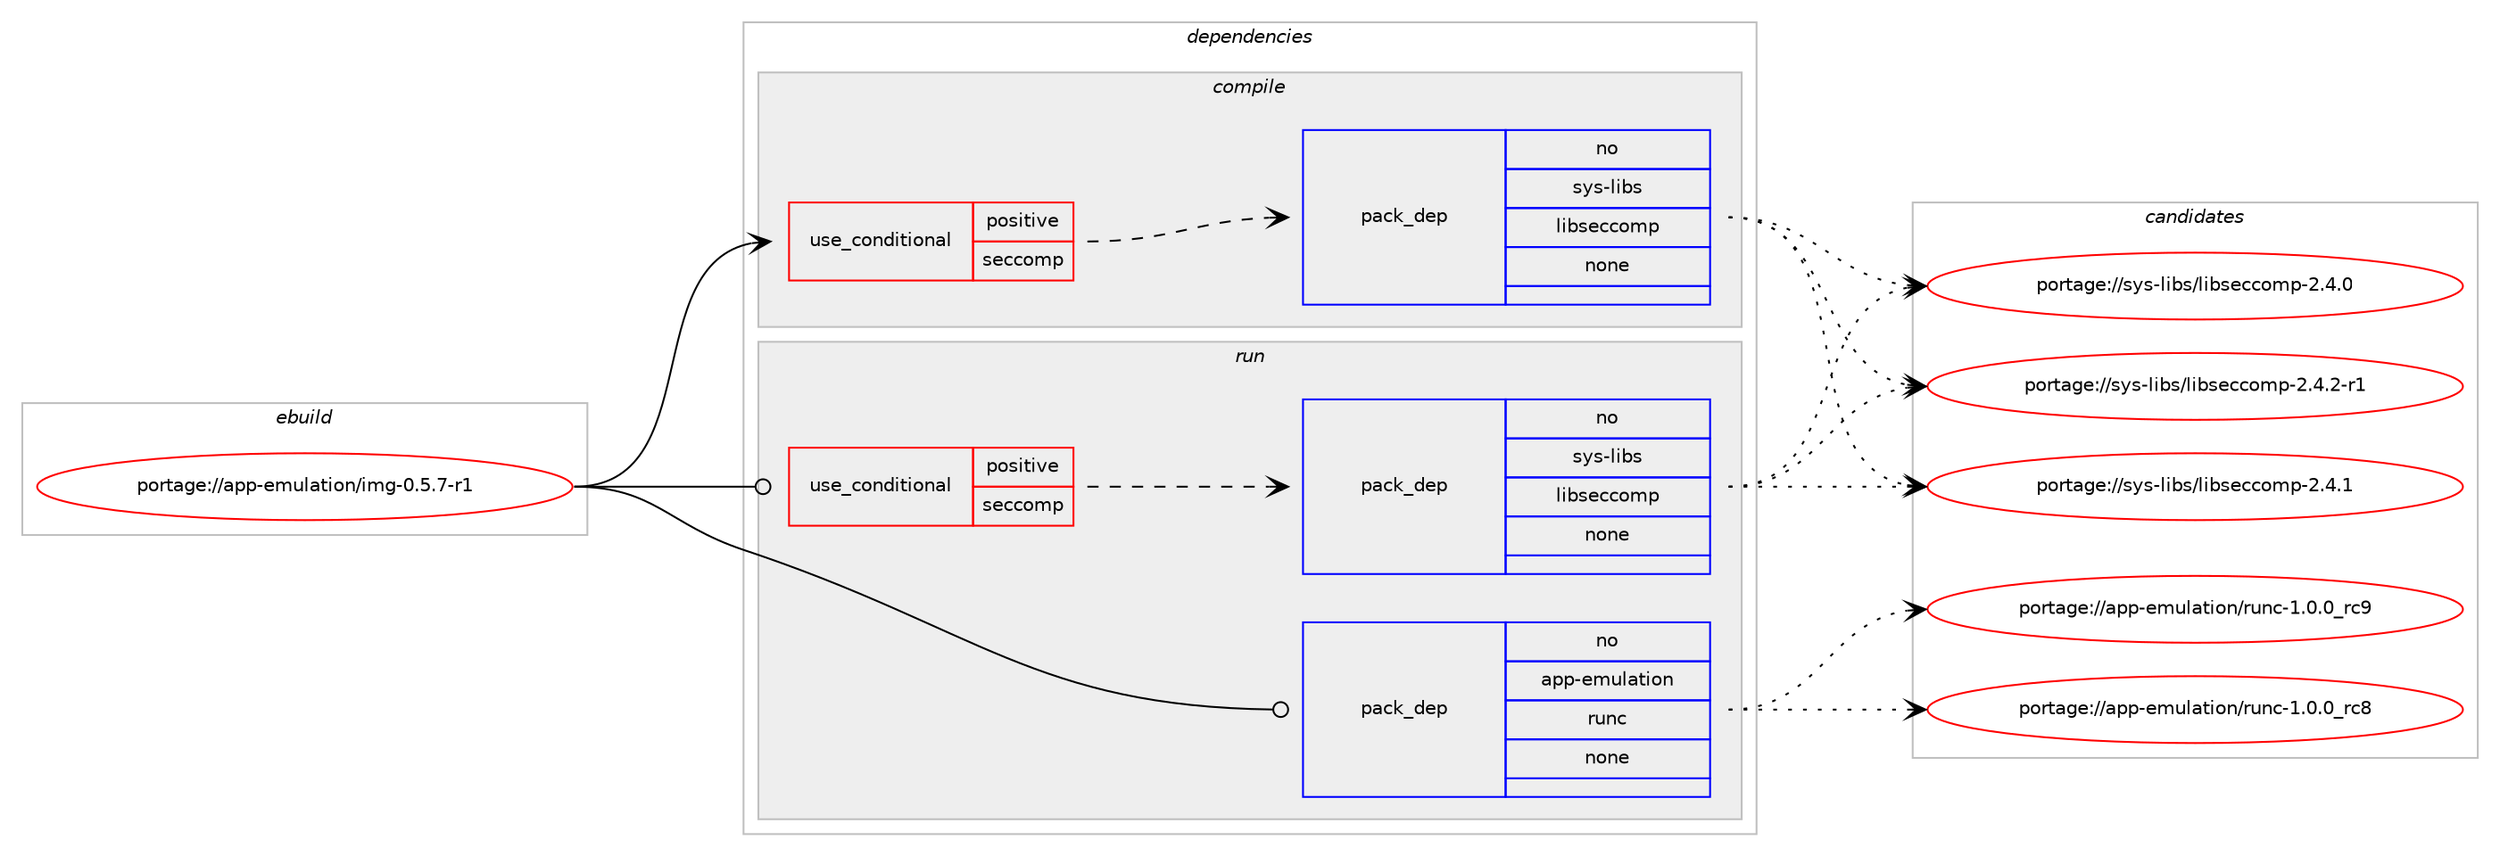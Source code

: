 digraph prolog {

# *************
# Graph options
# *************

newrank=true;
concentrate=true;
compound=true;
graph [rankdir=LR,fontname=Helvetica,fontsize=10,ranksep=1.5];#, ranksep=2.5, nodesep=0.2];
edge  [arrowhead=vee];
node  [fontname=Helvetica,fontsize=10];

# **********
# The ebuild
# **********

subgraph cluster_leftcol {
color=gray;
rank=same;
label=<<i>ebuild</i>>;
id [label="portage://app-emulation/img-0.5.7-r1", color=red, width=4, href="../app-emulation/img-0.5.7-r1.svg"];
}

# ****************
# The dependencies
# ****************

subgraph cluster_midcol {
color=gray;
label=<<i>dependencies</i>>;
subgraph cluster_compile {
fillcolor="#eeeeee";
style=filled;
label=<<i>compile</i>>;
subgraph cond148396 {
dependency629848 [label=<<TABLE BORDER="0" CELLBORDER="1" CELLSPACING="0" CELLPADDING="4"><TR><TD ROWSPAN="3" CELLPADDING="10">use_conditional</TD></TR><TR><TD>positive</TD></TR><TR><TD>seccomp</TD></TR></TABLE>>, shape=none, color=red];
subgraph pack473059 {
dependency629849 [label=<<TABLE BORDER="0" CELLBORDER="1" CELLSPACING="0" CELLPADDING="4" WIDTH="220"><TR><TD ROWSPAN="6" CELLPADDING="30">pack_dep</TD></TR><TR><TD WIDTH="110">no</TD></TR><TR><TD>sys-libs</TD></TR><TR><TD>libseccomp</TD></TR><TR><TD>none</TD></TR><TR><TD></TD></TR></TABLE>>, shape=none, color=blue];
}
dependency629848:e -> dependency629849:w [weight=20,style="dashed",arrowhead="vee"];
}
id:e -> dependency629848:w [weight=20,style="solid",arrowhead="vee"];
}
subgraph cluster_compileandrun {
fillcolor="#eeeeee";
style=filled;
label=<<i>compile and run</i>>;
}
subgraph cluster_run {
fillcolor="#eeeeee";
style=filled;
label=<<i>run</i>>;
subgraph cond148397 {
dependency629850 [label=<<TABLE BORDER="0" CELLBORDER="1" CELLSPACING="0" CELLPADDING="4"><TR><TD ROWSPAN="3" CELLPADDING="10">use_conditional</TD></TR><TR><TD>positive</TD></TR><TR><TD>seccomp</TD></TR></TABLE>>, shape=none, color=red];
subgraph pack473060 {
dependency629851 [label=<<TABLE BORDER="0" CELLBORDER="1" CELLSPACING="0" CELLPADDING="4" WIDTH="220"><TR><TD ROWSPAN="6" CELLPADDING="30">pack_dep</TD></TR><TR><TD WIDTH="110">no</TD></TR><TR><TD>sys-libs</TD></TR><TR><TD>libseccomp</TD></TR><TR><TD>none</TD></TR><TR><TD></TD></TR></TABLE>>, shape=none, color=blue];
}
dependency629850:e -> dependency629851:w [weight=20,style="dashed",arrowhead="vee"];
}
id:e -> dependency629850:w [weight=20,style="solid",arrowhead="odot"];
subgraph pack473061 {
dependency629852 [label=<<TABLE BORDER="0" CELLBORDER="1" CELLSPACING="0" CELLPADDING="4" WIDTH="220"><TR><TD ROWSPAN="6" CELLPADDING="30">pack_dep</TD></TR><TR><TD WIDTH="110">no</TD></TR><TR><TD>app-emulation</TD></TR><TR><TD>runc</TD></TR><TR><TD>none</TD></TR><TR><TD></TD></TR></TABLE>>, shape=none, color=blue];
}
id:e -> dependency629852:w [weight=20,style="solid",arrowhead="odot"];
}
}

# **************
# The candidates
# **************

subgraph cluster_choices {
rank=same;
color=gray;
label=<<i>candidates</i>>;

subgraph choice473059 {
color=black;
nodesep=1;
choice1151211154510810598115471081059811510199991111091124550465246504511449 [label="portage://sys-libs/libseccomp-2.4.2-r1", color=red, width=4,href="../sys-libs/libseccomp-2.4.2-r1.svg"];
choice115121115451081059811547108105981151019999111109112455046524649 [label="portage://sys-libs/libseccomp-2.4.1", color=red, width=4,href="../sys-libs/libseccomp-2.4.1.svg"];
choice115121115451081059811547108105981151019999111109112455046524648 [label="portage://sys-libs/libseccomp-2.4.0", color=red, width=4,href="../sys-libs/libseccomp-2.4.0.svg"];
dependency629849:e -> choice1151211154510810598115471081059811510199991111091124550465246504511449:w [style=dotted,weight="100"];
dependency629849:e -> choice115121115451081059811547108105981151019999111109112455046524649:w [style=dotted,weight="100"];
dependency629849:e -> choice115121115451081059811547108105981151019999111109112455046524648:w [style=dotted,weight="100"];
}
subgraph choice473060 {
color=black;
nodesep=1;
choice1151211154510810598115471081059811510199991111091124550465246504511449 [label="portage://sys-libs/libseccomp-2.4.2-r1", color=red, width=4,href="../sys-libs/libseccomp-2.4.2-r1.svg"];
choice115121115451081059811547108105981151019999111109112455046524649 [label="portage://sys-libs/libseccomp-2.4.1", color=red, width=4,href="../sys-libs/libseccomp-2.4.1.svg"];
choice115121115451081059811547108105981151019999111109112455046524648 [label="portage://sys-libs/libseccomp-2.4.0", color=red, width=4,href="../sys-libs/libseccomp-2.4.0.svg"];
dependency629851:e -> choice1151211154510810598115471081059811510199991111091124550465246504511449:w [style=dotted,weight="100"];
dependency629851:e -> choice115121115451081059811547108105981151019999111109112455046524649:w [style=dotted,weight="100"];
dependency629851:e -> choice115121115451081059811547108105981151019999111109112455046524648:w [style=dotted,weight="100"];
}
subgraph choice473061 {
color=black;
nodesep=1;
choice9711211245101109117108971161051111104711411711099454946484648951149957 [label="portage://app-emulation/runc-1.0.0_rc9", color=red, width=4,href="../app-emulation/runc-1.0.0_rc9.svg"];
choice9711211245101109117108971161051111104711411711099454946484648951149956 [label="portage://app-emulation/runc-1.0.0_rc8", color=red, width=4,href="../app-emulation/runc-1.0.0_rc8.svg"];
dependency629852:e -> choice9711211245101109117108971161051111104711411711099454946484648951149957:w [style=dotted,weight="100"];
dependency629852:e -> choice9711211245101109117108971161051111104711411711099454946484648951149956:w [style=dotted,weight="100"];
}
}

}
